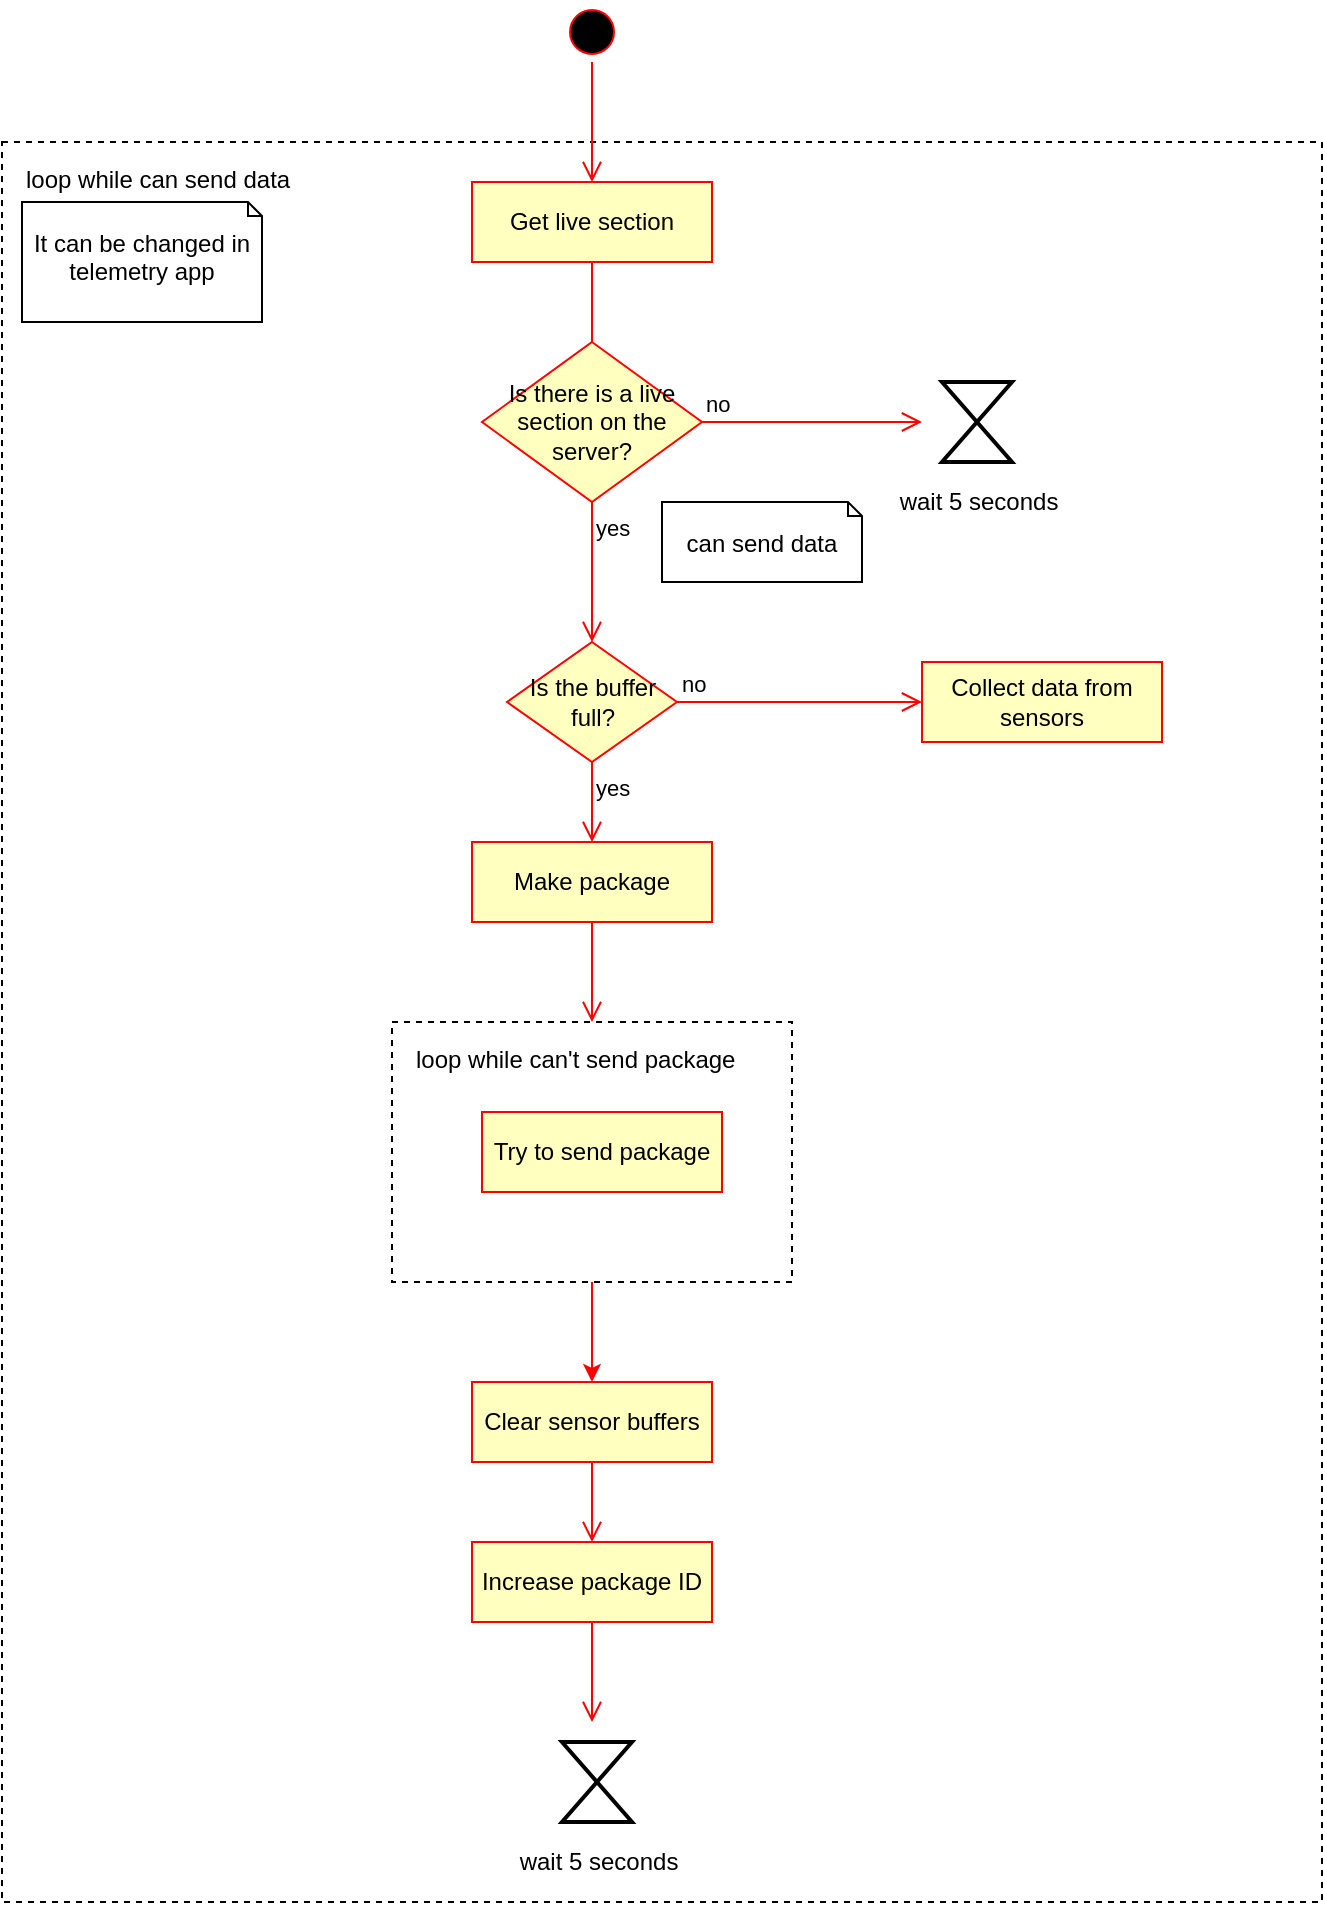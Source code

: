 <mxfile version="14.5.1" type="device"><diagram id="JGWitsSZiR_BHy1AhmXj" name="Page-1"><mxGraphModel dx="1280" dy="1139" grid="1" gridSize="10" guides="1" tooltips="1" connect="1" arrows="1" fold="1" page="1" pageScale="1" pageWidth="850" pageHeight="1100" math="0" shadow="0"><root><mxCell id="0"/><mxCell id="1" parent="0"/><mxCell id="NN4Rdg_3V0EnbEqlistG-44" value="loop while can send data" style="dashed=1;absoluteArcSize=1;arcSize=20;html=1;verticalAlign=top;align=left;spacingTop=5;spacingLeft=10;" vertex="1" parent="1"><mxGeometry x="10" y="120" width="660" height="880" as="geometry"/></mxCell><mxCell id="NN4Rdg_3V0EnbEqlistG-1" value="" style="ellipse;html=1;shape=startState;fillColor=#000000;strokeColor=#ff0000;" vertex="1" parent="1"><mxGeometry x="290" y="50" width="30" height="30" as="geometry"/></mxCell><mxCell id="NN4Rdg_3V0EnbEqlistG-2" value="" style="edgeStyle=orthogonalEdgeStyle;html=1;verticalAlign=bottom;endArrow=open;endSize=8;strokeColor=#ff0000;" edge="1" source="NN4Rdg_3V0EnbEqlistG-1" parent="1"><mxGeometry relative="1" as="geometry"><mxPoint x="305" y="140" as="targetPoint"/></mxGeometry></mxCell><mxCell id="NN4Rdg_3V0EnbEqlistG-9" value="Get live section" style="whiteSpace=wrap;html=1;arcSize=40;fontColor=#000000;fillColor=#ffffc0;strokeColor=#ff0000;" vertex="1" parent="1"><mxGeometry x="245" y="140" width="120" height="40" as="geometry"/></mxCell><mxCell id="NN4Rdg_3V0EnbEqlistG-10" value="" style="edgeStyle=orthogonalEdgeStyle;html=1;verticalAlign=bottom;endArrow=open;endSize=8;strokeColor=#ff0000;" edge="1" source="NN4Rdg_3V0EnbEqlistG-9" parent="1"><mxGeometry relative="1" as="geometry"><mxPoint x="305" y="280" as="targetPoint"/><Array as="points"><mxPoint x="305" y="280"/></Array></mxGeometry></mxCell><mxCell id="NN4Rdg_3V0EnbEqlistG-14" value="Is there is a live section on the server?" style="rhombus;whiteSpace=wrap;html=1;fillColor=#ffffc0;strokeColor=#ff0000;" vertex="1" parent="1"><mxGeometry x="250" y="220" width="110" height="80" as="geometry"/></mxCell><mxCell id="NN4Rdg_3V0EnbEqlistG-15" value="no" style="edgeStyle=orthogonalEdgeStyle;html=1;align=left;verticalAlign=bottom;endArrow=open;endSize=8;strokeColor=#ff0000;exitX=1;exitY=0.5;exitDx=0;exitDy=0;" edge="1" source="NN4Rdg_3V0EnbEqlistG-14" parent="1"><mxGeometry x="-1" relative="1" as="geometry"><mxPoint x="470" y="260" as="targetPoint"/><Array as="points"><mxPoint x="470" y="260"/><mxPoint x="470" y="260"/></Array></mxGeometry></mxCell><mxCell id="NN4Rdg_3V0EnbEqlistG-16" value="yes" style="edgeStyle=orthogonalEdgeStyle;html=1;align=left;verticalAlign=top;endArrow=open;endSize=8;strokeColor=#ff0000;entryX=0.5;entryY=0;entryDx=0;entryDy=0;" edge="1" source="NN4Rdg_3V0EnbEqlistG-14" parent="1" target="NN4Rdg_3V0EnbEqlistG-25"><mxGeometry x="-1" relative="1" as="geometry"><mxPoint x="305" y="350" as="targetPoint"/><mxPoint as="offset"/></mxGeometry></mxCell><mxCell id="NN4Rdg_3V0EnbEqlistG-20" value="can send data" style="shape=note2;boundedLbl=1;whiteSpace=wrap;html=1;size=7;verticalAlign=top;align=center;" vertex="1" parent="1"><mxGeometry x="340" y="300" width="100" height="40" as="geometry"/></mxCell><mxCell id="NN4Rdg_3V0EnbEqlistG-22" value="&lt;span&gt;wait 5 seconds&lt;/span&gt;" style="html=1;shape=mxgraph.sysml.timeEvent;strokeWidth=2;verticalLabelPosition=bottom;verticalAlignment=top;" vertex="1" parent="1"><mxGeometry x="480" y="240" width="35" height="40" as="geometry"/></mxCell><mxCell id="NN4Rdg_3V0EnbEqlistG-25" value="Is the buffer full?" style="rhombus;whiteSpace=wrap;html=1;fillColor=#ffffc0;strokeColor=#ff0000;" vertex="1" parent="1"><mxGeometry x="262.5" y="370" width="85" height="60" as="geometry"/></mxCell><mxCell id="NN4Rdg_3V0EnbEqlistG-26" value="no" style="edgeStyle=orthogonalEdgeStyle;html=1;align=left;verticalAlign=bottom;endArrow=open;endSize=8;strokeColor=#ff0000;" edge="1" source="NN4Rdg_3V0EnbEqlistG-25" parent="1"><mxGeometry x="-1" relative="1" as="geometry"><mxPoint x="470" y="400" as="targetPoint"/></mxGeometry></mxCell><mxCell id="NN4Rdg_3V0EnbEqlistG-27" value="yes" style="edgeStyle=orthogonalEdgeStyle;html=1;align=left;verticalAlign=top;endArrow=open;endSize=8;strokeColor=#ff0000;" edge="1" source="NN4Rdg_3V0EnbEqlistG-25" parent="1"><mxGeometry x="-1" relative="1" as="geometry"><mxPoint x="305" y="470" as="targetPoint"/><Array as="points"><mxPoint x="305" y="470"/></Array></mxGeometry></mxCell><mxCell id="NN4Rdg_3V0EnbEqlistG-28" value="Make package" style="whiteSpace=wrap;html=1;arcSize=40;fontColor=#000000;fillColor=#ffffc0;strokeColor=#ff0000;" vertex="1" parent="1"><mxGeometry x="245" y="470" width="120" height="40" as="geometry"/></mxCell><mxCell id="NN4Rdg_3V0EnbEqlistG-29" value="" style="edgeStyle=orthogonalEdgeStyle;html=1;verticalAlign=bottom;endArrow=open;endSize=8;strokeColor=#ff0000;entryX=0.5;entryY=0;entryDx=0;entryDy=0;" edge="1" source="NN4Rdg_3V0EnbEqlistG-28" parent="1" target="NN4Rdg_3V0EnbEqlistG-31"><mxGeometry relative="1" as="geometry"><mxPoint x="305" y="570" as="targetPoint"/></mxGeometry></mxCell><mxCell id="NN4Rdg_3V0EnbEqlistG-34" style="edgeStyle=orthogonalEdgeStyle;orthogonalLoop=1;jettySize=auto;html=1;exitX=0.5;exitY=1;exitDx=0;exitDy=0;strokeColor=#FF0000;" edge="1" parent="1" source="NN4Rdg_3V0EnbEqlistG-31"><mxGeometry relative="1" as="geometry"><mxPoint x="305" y="740" as="targetPoint"/></mxGeometry></mxCell><mxCell id="NN4Rdg_3V0EnbEqlistG-35" value="&lt;span&gt;wait 5 seconds&lt;/span&gt;" style="html=1;shape=mxgraph.sysml.timeEvent;strokeWidth=2;verticalLabelPosition=bottom;verticalAlignment=top;" vertex="1" parent="1"><mxGeometry x="290" y="920" width="35" height="40" as="geometry"/></mxCell><mxCell id="NN4Rdg_3V0EnbEqlistG-37" value="Clear sensor buffers" style="whiteSpace=wrap;html=1;arcSize=40;fontColor=#000000;fillColor=#ffffc0;strokeColor=#ff0000;" vertex="1" parent="1"><mxGeometry x="245" y="740" width="120" height="40" as="geometry"/></mxCell><mxCell id="NN4Rdg_3V0EnbEqlistG-38" value="" style="edgeStyle=orthogonalEdgeStyle;html=1;verticalAlign=bottom;endArrow=open;endSize=8;strokeColor=#ff0000;" edge="1" source="NN4Rdg_3V0EnbEqlistG-37" parent="1"><mxGeometry relative="1" as="geometry"><mxPoint x="305" y="820" as="targetPoint"/></mxGeometry></mxCell><mxCell id="NN4Rdg_3V0EnbEqlistG-39" value="Increase package ID" style="whiteSpace=wrap;html=1;arcSize=40;fontColor=#000000;fillColor=#ffffc0;strokeColor=#ff0000;" vertex="1" parent="1"><mxGeometry x="245" y="820" width="120" height="40" as="geometry"/></mxCell><mxCell id="NN4Rdg_3V0EnbEqlistG-40" value="" style="edgeStyle=orthogonalEdgeStyle;html=1;verticalAlign=bottom;endArrow=open;endSize=8;strokeColor=#ff0000;" edge="1" source="NN4Rdg_3V0EnbEqlistG-39" parent="1"><mxGeometry relative="1" as="geometry"><mxPoint x="305" y="910" as="targetPoint"/></mxGeometry></mxCell><mxCell id="NN4Rdg_3V0EnbEqlistG-42" value="Collect data from sensors" style="whiteSpace=wrap;html=1;arcSize=40;fontColor=#000000;fillColor=#ffffc0;strokeColor=#ff0000;" vertex="1" parent="1"><mxGeometry x="470" y="380" width="120" height="40" as="geometry"/></mxCell><mxCell id="NN4Rdg_3V0EnbEqlistG-31" value="loop while can't send package" style="dashed=1;absoluteArcSize=1;arcSize=20;html=1;verticalAlign=top;align=left;spacingTop=5;spacingLeft=10;" vertex="1" parent="1"><mxGeometry x="205" y="560" width="200" height="130" as="geometry"/></mxCell><mxCell id="NN4Rdg_3V0EnbEqlistG-32" value="Try to send package" style="whiteSpace=wrap;html=1;arcSize=40;fontColor=#000000;fillColor=#ffffc0;strokeColor=#ff0000;" vertex="1" parent="1"><mxGeometry x="250" y="605" width="120" height="40" as="geometry"/></mxCell><mxCell id="NN4Rdg_3V0EnbEqlistG-45" value="It can be changed in telemetry app" style="shape=note2;boundedLbl=1;whiteSpace=wrap;html=1;size=7;verticalAlign=top;align=center;" vertex="1" parent="1"><mxGeometry x="20" y="150" width="120" height="60" as="geometry"/></mxCell></root></mxGraphModel></diagram></mxfile>